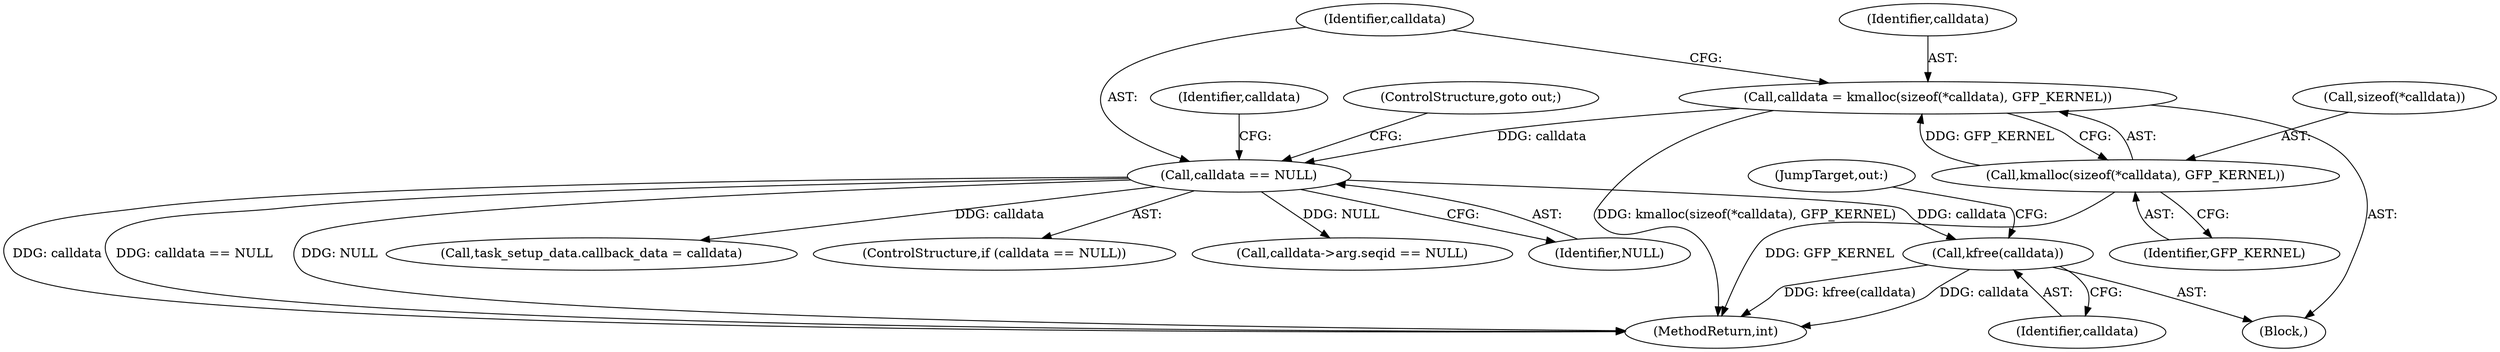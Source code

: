digraph "0_linux_dc0b027dfadfcb8a5504f7d8052754bf8d501ab9_8@API" {
"1000306" [label="(Call,kfree(calldata))"];
"1000136" [label="(Call,calldata == NULL)"];
"1000128" [label="(Call,calldata = kmalloc(sizeof(*calldata), GFP_KERNEL))"];
"1000130" [label="(Call,kmalloc(sizeof(*calldata), GFP_KERNEL))"];
"1000128" [label="(Call,calldata = kmalloc(sizeof(*calldata), GFP_KERNEL))"];
"1000135" [label="(ControlStructure,if (calldata == NULL))"];
"1000142" [label="(Identifier,calldata)"];
"1000308" [label="(JumpTarget,out:)"];
"1000306" [label="(Call,kfree(calldata))"];
"1000105" [label="(Block,)"];
"1000186" [label="(Call,calldata->arg.seqid == NULL)"];
"1000139" [label="(ControlStructure,goto out;)"];
"1000138" [label="(Identifier,NULL)"];
"1000276" [label="(Call,task_setup_data.callback_data = calldata)"];
"1000131" [label="(Call,sizeof(*calldata))"];
"1000315" [label="(MethodReturn,int)"];
"1000307" [label="(Identifier,calldata)"];
"1000136" [label="(Call,calldata == NULL)"];
"1000130" [label="(Call,kmalloc(sizeof(*calldata), GFP_KERNEL))"];
"1000129" [label="(Identifier,calldata)"];
"1000137" [label="(Identifier,calldata)"];
"1000134" [label="(Identifier,GFP_KERNEL)"];
"1000306" -> "1000105"  [label="AST: "];
"1000306" -> "1000307"  [label="CFG: "];
"1000307" -> "1000306"  [label="AST: "];
"1000308" -> "1000306"  [label="CFG: "];
"1000306" -> "1000315"  [label="DDG: calldata"];
"1000306" -> "1000315"  [label="DDG: kfree(calldata)"];
"1000136" -> "1000306"  [label="DDG: calldata"];
"1000136" -> "1000135"  [label="AST: "];
"1000136" -> "1000138"  [label="CFG: "];
"1000137" -> "1000136"  [label="AST: "];
"1000138" -> "1000136"  [label="AST: "];
"1000139" -> "1000136"  [label="CFG: "];
"1000142" -> "1000136"  [label="CFG: "];
"1000136" -> "1000315"  [label="DDG: calldata == NULL"];
"1000136" -> "1000315"  [label="DDG: NULL"];
"1000136" -> "1000315"  [label="DDG: calldata"];
"1000128" -> "1000136"  [label="DDG: calldata"];
"1000136" -> "1000186"  [label="DDG: NULL"];
"1000136" -> "1000276"  [label="DDG: calldata"];
"1000128" -> "1000105"  [label="AST: "];
"1000128" -> "1000130"  [label="CFG: "];
"1000129" -> "1000128"  [label="AST: "];
"1000130" -> "1000128"  [label="AST: "];
"1000137" -> "1000128"  [label="CFG: "];
"1000128" -> "1000315"  [label="DDG: kmalloc(sizeof(*calldata), GFP_KERNEL)"];
"1000130" -> "1000128"  [label="DDG: GFP_KERNEL"];
"1000130" -> "1000134"  [label="CFG: "];
"1000131" -> "1000130"  [label="AST: "];
"1000134" -> "1000130"  [label="AST: "];
"1000130" -> "1000315"  [label="DDG: GFP_KERNEL"];
}
